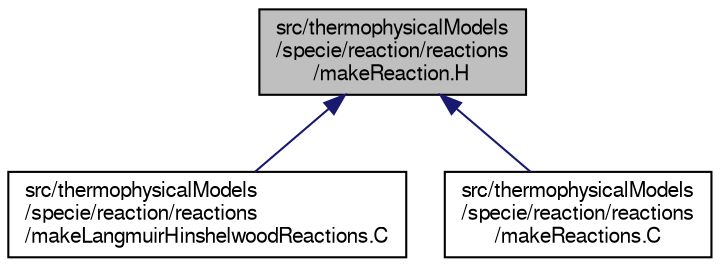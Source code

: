 digraph "src/thermophysicalModels/specie/reaction/reactions/makeReaction.H"
{
  bgcolor="transparent";
  edge [fontname="FreeSans",fontsize="10",labelfontname="FreeSans",labelfontsize="10"];
  node [fontname="FreeSans",fontsize="10",shape=record];
  Node131 [label="src/thermophysicalModels\l/specie/reaction/reactions\l/makeReaction.H",height=0.2,width=0.4,color="black", fillcolor="grey75", style="filled", fontcolor="black"];
  Node131 -> Node132 [dir="back",color="midnightblue",fontsize="10",style="solid",fontname="FreeSans"];
  Node132 [label="src/thermophysicalModels\l/specie/reaction/reactions\l/makeLangmuirHinshelwoodReactions.C",height=0.2,width=0.4,color="black",URL="$a16544.html"];
  Node131 -> Node133 [dir="back",color="midnightblue",fontsize="10",style="solid",fontname="FreeSans"];
  Node133 [label="src/thermophysicalModels\l/specie/reaction/reactions\l/makeReactions.C",height=0.2,width=0.4,color="black",URL="$a16550.html"];
}
